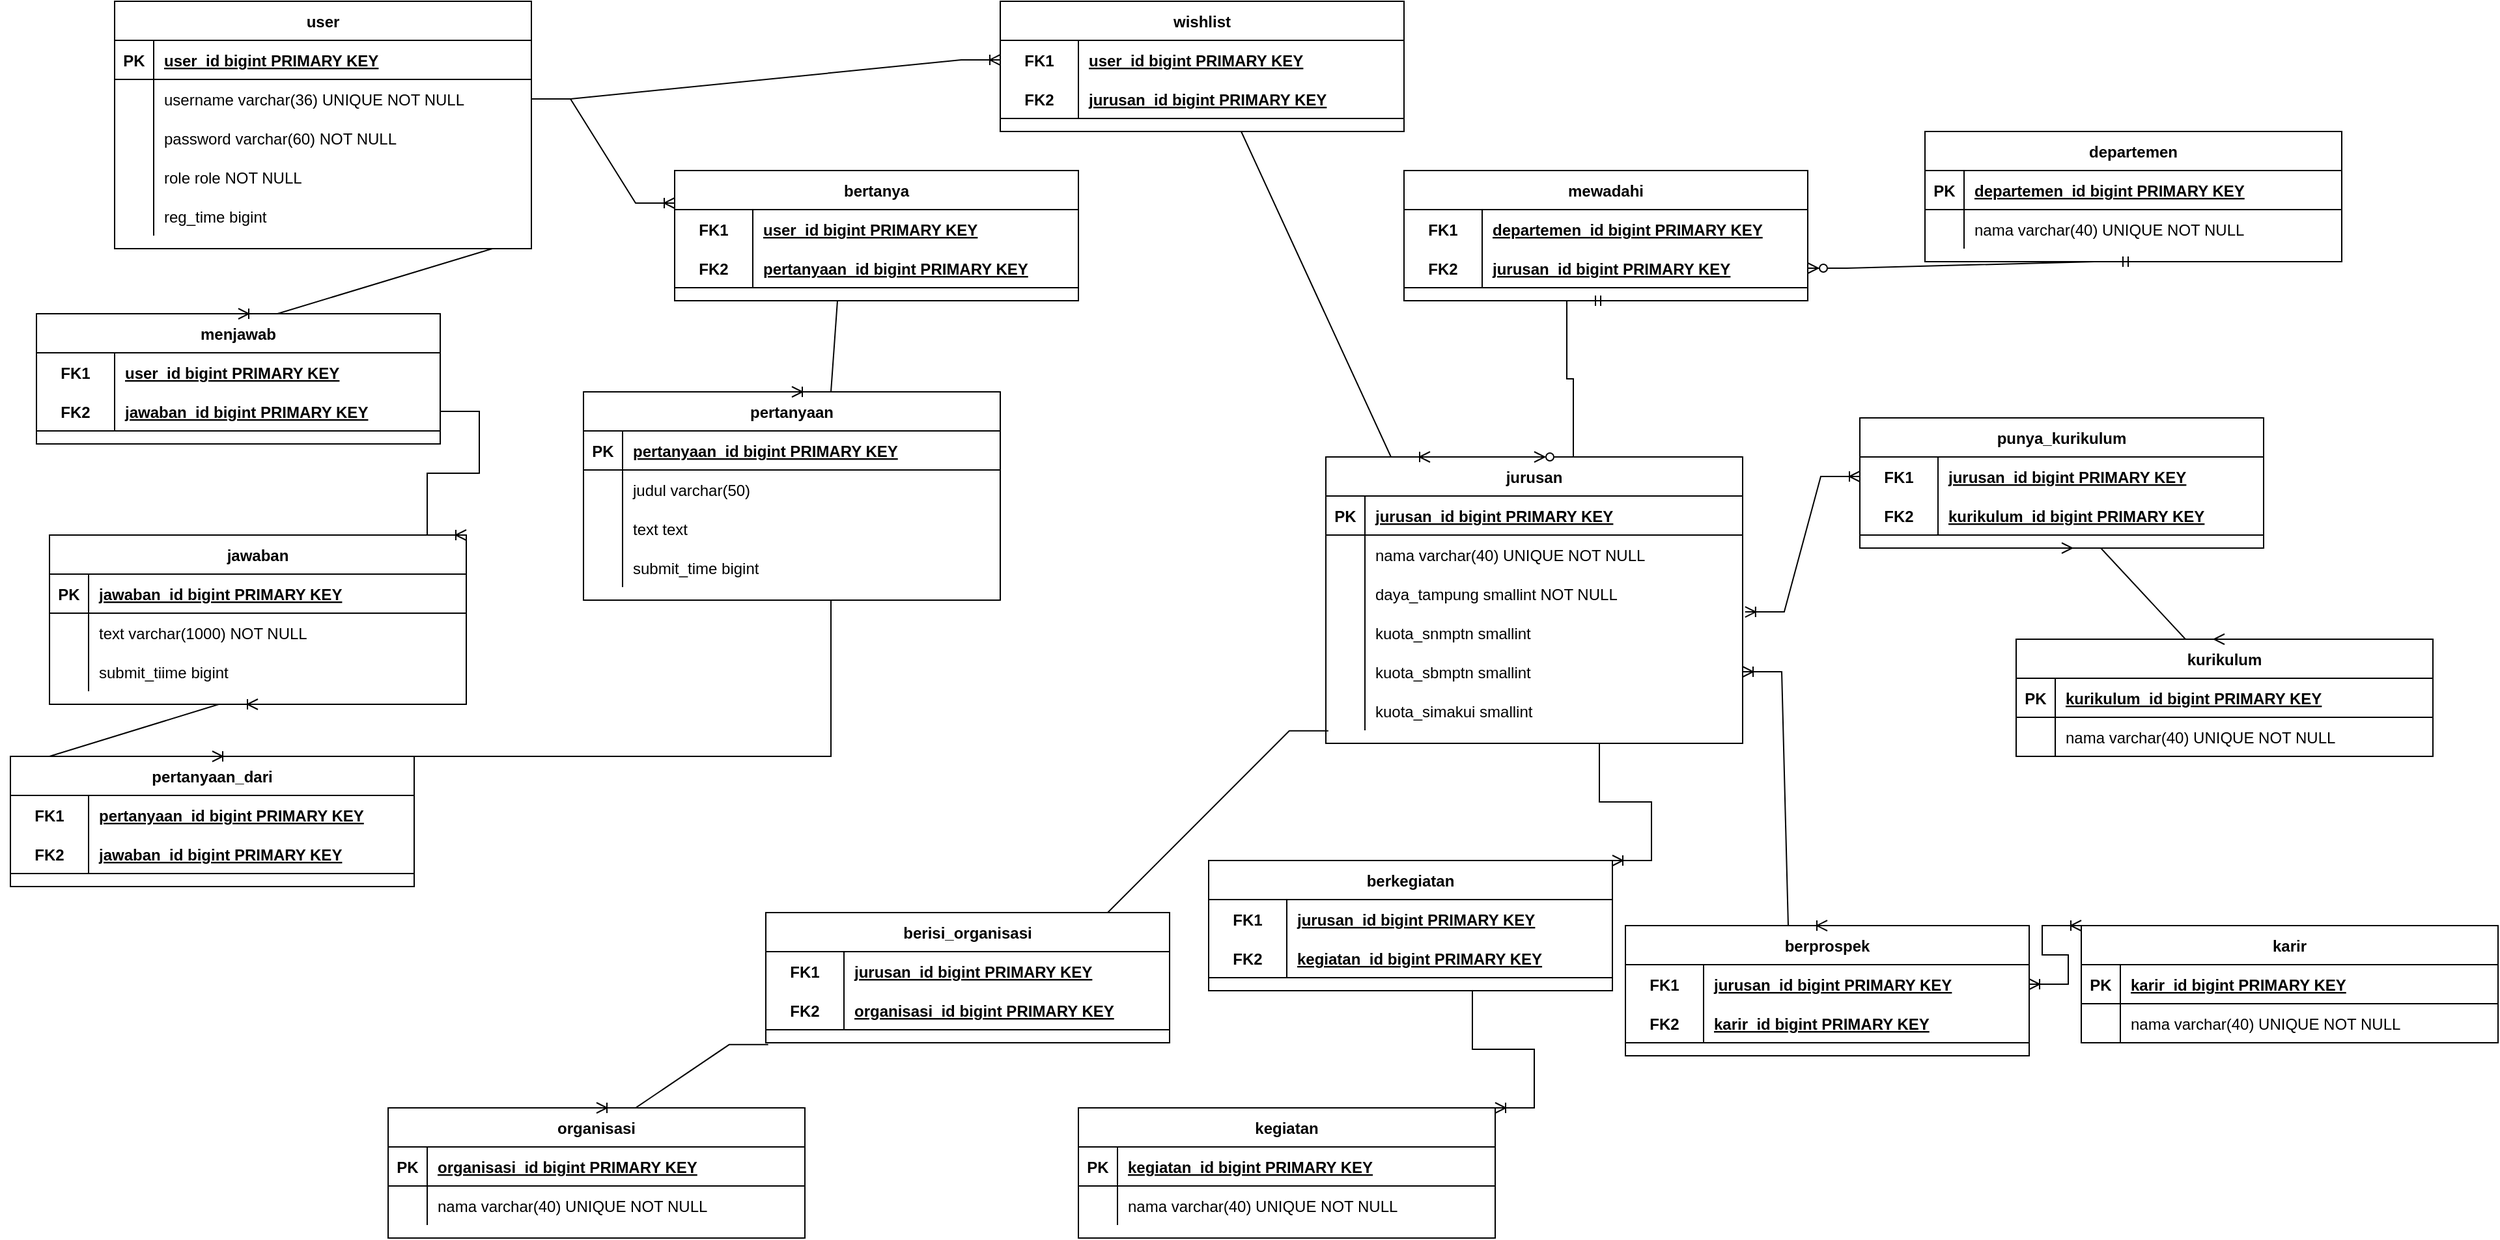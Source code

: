 <mxfile version="18.1.3" type="google"><diagram id="R2lEEEUBdFMjLlhIrx00" name="Page-1"><mxGraphModel grid="1" page="1" gridSize="10" guides="1" tooltips="1" connect="1" arrows="1" fold="1" pageScale="1" pageWidth="900" pageHeight="1100" math="0" shadow="0" extFonts="Permanent Marker^https://fonts.googleapis.com/css?family=Permanent+Marker"><root><mxCell id="0"/><mxCell id="1" parent="0"/><mxCell id="0aVHPEjibHZK98i6GnFW-1" value="user" style="shape=table;startSize=30;container=1;collapsible=1;childLayout=tableLayout;fixedRows=1;rowLines=0;fontStyle=1;align=center;resizeLast=1;" vertex="1" parent="1"><mxGeometry x="-950" y="90" width="320" height="190" as="geometry"/></mxCell><mxCell id="0aVHPEjibHZK98i6GnFW-2" value="" style="shape=tableRow;horizontal=0;startSize=0;swimlaneHead=0;swimlaneBody=0;fillColor=none;collapsible=0;dropTarget=0;points=[[0,0.5],[1,0.5]];portConstraint=eastwest;top=0;left=0;right=0;bottom=1;" vertex="1" parent="0aVHPEjibHZK98i6GnFW-1"><mxGeometry y="30" width="320" height="30" as="geometry"/></mxCell><mxCell id="0aVHPEjibHZK98i6GnFW-3" value="PK" style="shape=partialRectangle;connectable=0;fillColor=none;top=0;left=0;bottom=0;right=0;fontStyle=1;overflow=hidden;" vertex="1" parent="0aVHPEjibHZK98i6GnFW-2"><mxGeometry width="30" height="30" as="geometry"><mxRectangle width="30" height="30" as="alternateBounds"/></mxGeometry></mxCell><mxCell id="0aVHPEjibHZK98i6GnFW-4" value="user_id bigint PRIMARY KEY" style="shape=partialRectangle;connectable=0;fillColor=none;top=0;left=0;bottom=0;right=0;align=left;spacingLeft=6;fontStyle=5;overflow=hidden;" vertex="1" parent="0aVHPEjibHZK98i6GnFW-2"><mxGeometry x="30" width="290" height="30" as="geometry"><mxRectangle width="290" height="30" as="alternateBounds"/></mxGeometry></mxCell><mxCell id="0aVHPEjibHZK98i6GnFW-5" value="" style="shape=tableRow;horizontal=0;startSize=0;swimlaneHead=0;swimlaneBody=0;fillColor=none;collapsible=0;dropTarget=0;points=[[0,0.5],[1,0.5]];portConstraint=eastwest;top=0;left=0;right=0;bottom=0;" vertex="1" parent="0aVHPEjibHZK98i6GnFW-1"><mxGeometry y="60" width="320" height="30" as="geometry"/></mxCell><mxCell id="0aVHPEjibHZK98i6GnFW-6" value="" style="shape=partialRectangle;connectable=0;fillColor=none;top=0;left=0;bottom=0;right=0;editable=1;overflow=hidden;" vertex="1" parent="0aVHPEjibHZK98i6GnFW-5"><mxGeometry width="30" height="30" as="geometry"><mxRectangle width="30" height="30" as="alternateBounds"/></mxGeometry></mxCell><mxCell id="0aVHPEjibHZK98i6GnFW-7" value="username varchar(36) UNIQUE NOT NULL" style="shape=partialRectangle;connectable=0;fillColor=none;top=0;left=0;bottom=0;right=0;align=left;spacingLeft=6;overflow=hidden;" vertex="1" parent="0aVHPEjibHZK98i6GnFW-5"><mxGeometry x="30" width="290" height="30" as="geometry"><mxRectangle width="290" height="30" as="alternateBounds"/></mxGeometry></mxCell><mxCell id="0aVHPEjibHZK98i6GnFW-8" value="" style="shape=tableRow;horizontal=0;startSize=0;swimlaneHead=0;swimlaneBody=0;fillColor=none;collapsible=0;dropTarget=0;points=[[0,0.5],[1,0.5]];portConstraint=eastwest;top=0;left=0;right=0;bottom=0;" vertex="1" parent="0aVHPEjibHZK98i6GnFW-1"><mxGeometry y="90" width="320" height="30" as="geometry"/></mxCell><mxCell id="0aVHPEjibHZK98i6GnFW-9" value="" style="shape=partialRectangle;connectable=0;fillColor=none;top=0;left=0;bottom=0;right=0;editable=1;overflow=hidden;" vertex="1" parent="0aVHPEjibHZK98i6GnFW-8"><mxGeometry width="30" height="30" as="geometry"><mxRectangle width="30" height="30" as="alternateBounds"/></mxGeometry></mxCell><mxCell id="0aVHPEjibHZK98i6GnFW-10" value="password varchar(60) NOT NULL" style="shape=partialRectangle;connectable=0;fillColor=none;top=0;left=0;bottom=0;right=0;align=left;spacingLeft=6;overflow=hidden;" vertex="1" parent="0aVHPEjibHZK98i6GnFW-8"><mxGeometry x="30" width="290" height="30" as="geometry"><mxRectangle width="290" height="30" as="alternateBounds"/></mxGeometry></mxCell><mxCell id="0aVHPEjibHZK98i6GnFW-11" value="" style="shape=tableRow;horizontal=0;startSize=0;swimlaneHead=0;swimlaneBody=0;fillColor=none;collapsible=0;dropTarget=0;points=[[0,0.5],[1,0.5]];portConstraint=eastwest;top=0;left=0;right=0;bottom=0;" vertex="1" parent="0aVHPEjibHZK98i6GnFW-1"><mxGeometry y="120" width="320" height="30" as="geometry"/></mxCell><mxCell id="0aVHPEjibHZK98i6GnFW-12" value="" style="shape=partialRectangle;connectable=0;fillColor=none;top=0;left=0;bottom=0;right=0;editable=1;overflow=hidden;" vertex="1" parent="0aVHPEjibHZK98i6GnFW-11"><mxGeometry width="30" height="30" as="geometry"><mxRectangle width="30" height="30" as="alternateBounds"/></mxGeometry></mxCell><mxCell id="0aVHPEjibHZK98i6GnFW-13" value="role role NOT NULL" style="shape=partialRectangle;connectable=0;fillColor=none;top=0;left=0;bottom=0;right=0;align=left;spacingLeft=6;overflow=hidden;" vertex="1" parent="0aVHPEjibHZK98i6GnFW-11"><mxGeometry x="30" width="290" height="30" as="geometry"><mxRectangle width="290" height="30" as="alternateBounds"/></mxGeometry></mxCell><mxCell id="FRN0osMpSNZiKDpKKJ-R-15" style="shape=tableRow;horizontal=0;startSize=0;swimlaneHead=0;swimlaneBody=0;fillColor=none;collapsible=0;dropTarget=0;points=[[0,0.5],[1,0.5]];portConstraint=eastwest;top=0;left=0;right=0;bottom=0;" vertex="1" parent="0aVHPEjibHZK98i6GnFW-1"><mxGeometry y="150" width="320" height="30" as="geometry"/></mxCell><mxCell id="FRN0osMpSNZiKDpKKJ-R-16" style="shape=partialRectangle;connectable=0;fillColor=none;top=0;left=0;bottom=0;right=0;editable=1;overflow=hidden;" vertex="1" parent="FRN0osMpSNZiKDpKKJ-R-15"><mxGeometry width="30" height="30" as="geometry"><mxRectangle width="30" height="30" as="alternateBounds"/></mxGeometry></mxCell><mxCell id="FRN0osMpSNZiKDpKKJ-R-17" value="reg_time bigint" style="shape=partialRectangle;connectable=0;fillColor=none;top=0;left=0;bottom=0;right=0;align=left;spacingLeft=6;overflow=hidden;" vertex="1" parent="FRN0osMpSNZiKDpKKJ-R-15"><mxGeometry x="30" width="290" height="30" as="geometry"><mxRectangle width="290" height="30" as="alternateBounds"/></mxGeometry></mxCell><mxCell id="0aVHPEjibHZK98i6GnFW-14" value="jurusan" style="shape=table;startSize=30;container=1;collapsible=1;childLayout=tableLayout;fixedRows=1;rowLines=0;fontStyle=1;align=center;resizeLast=1;" vertex="1" parent="1"><mxGeometry x="-20" y="440" width="320" height="220" as="geometry"/></mxCell><mxCell id="0aVHPEjibHZK98i6GnFW-15" value="" style="shape=tableRow;horizontal=0;startSize=0;swimlaneHead=0;swimlaneBody=0;fillColor=none;collapsible=0;dropTarget=0;points=[[0,0.5],[1,0.5]];portConstraint=eastwest;top=0;left=0;right=0;bottom=1;" vertex="1" parent="0aVHPEjibHZK98i6GnFW-14"><mxGeometry y="30" width="320" height="30" as="geometry"/></mxCell><mxCell id="0aVHPEjibHZK98i6GnFW-16" value="PK" style="shape=partialRectangle;connectable=0;fillColor=none;top=0;left=0;bottom=0;right=0;fontStyle=1;overflow=hidden;" vertex="1" parent="0aVHPEjibHZK98i6GnFW-15"><mxGeometry width="30" height="30" as="geometry"><mxRectangle width="30" height="30" as="alternateBounds"/></mxGeometry></mxCell><mxCell id="0aVHPEjibHZK98i6GnFW-17" value="jurusan_id bigint PRIMARY KEY" style="shape=partialRectangle;connectable=0;fillColor=none;top=0;left=0;bottom=0;right=0;align=left;spacingLeft=6;fontStyle=5;overflow=hidden;" vertex="1" parent="0aVHPEjibHZK98i6GnFW-15"><mxGeometry x="30" width="290" height="30" as="geometry"><mxRectangle width="290" height="30" as="alternateBounds"/></mxGeometry></mxCell><mxCell id="0aVHPEjibHZK98i6GnFW-18" value="" style="shape=tableRow;horizontal=0;startSize=0;swimlaneHead=0;swimlaneBody=0;fillColor=none;collapsible=0;dropTarget=0;points=[[0,0.5],[1,0.5]];portConstraint=eastwest;top=0;left=0;right=0;bottom=0;" vertex="1" parent="0aVHPEjibHZK98i6GnFW-14"><mxGeometry y="60" width="320" height="30" as="geometry"/></mxCell><mxCell id="0aVHPEjibHZK98i6GnFW-19" value="" style="shape=partialRectangle;connectable=0;fillColor=none;top=0;left=0;bottom=0;right=0;editable=1;overflow=hidden;" vertex="1" parent="0aVHPEjibHZK98i6GnFW-18"><mxGeometry width="30" height="30" as="geometry"><mxRectangle width="30" height="30" as="alternateBounds"/></mxGeometry></mxCell><mxCell id="0aVHPEjibHZK98i6GnFW-20" value="nama varchar(40) UNIQUE NOT NULL" style="shape=partialRectangle;connectable=0;fillColor=none;top=0;left=0;bottom=0;right=0;align=left;spacingLeft=6;overflow=hidden;" vertex="1" parent="0aVHPEjibHZK98i6GnFW-18"><mxGeometry x="30" width="290" height="30" as="geometry"><mxRectangle width="290" height="30" as="alternateBounds"/></mxGeometry></mxCell><mxCell id="0aVHPEjibHZK98i6GnFW-21" value="" style="shape=tableRow;horizontal=0;startSize=0;swimlaneHead=0;swimlaneBody=0;fillColor=none;collapsible=0;dropTarget=0;points=[[0,0.5],[1,0.5]];portConstraint=eastwest;top=0;left=0;right=0;bottom=0;" vertex="1" parent="0aVHPEjibHZK98i6GnFW-14"><mxGeometry y="90" width="320" height="30" as="geometry"/></mxCell><mxCell id="0aVHPEjibHZK98i6GnFW-22" value="" style="shape=partialRectangle;connectable=0;fillColor=none;top=0;left=0;bottom=0;right=0;editable=1;overflow=hidden;" vertex="1" parent="0aVHPEjibHZK98i6GnFW-21"><mxGeometry width="30" height="30" as="geometry"><mxRectangle width="30" height="30" as="alternateBounds"/></mxGeometry></mxCell><mxCell id="0aVHPEjibHZK98i6GnFW-23" value="daya_tampung smallint NOT NULL" style="shape=partialRectangle;connectable=0;fillColor=none;top=0;left=0;bottom=0;right=0;align=left;spacingLeft=6;overflow=hidden;" vertex="1" parent="0aVHPEjibHZK98i6GnFW-21"><mxGeometry x="30" width="290" height="30" as="geometry"><mxRectangle width="290" height="30" as="alternateBounds"/></mxGeometry></mxCell><mxCell id="0aVHPEjibHZK98i6GnFW-24" value="" style="shape=tableRow;horizontal=0;startSize=0;swimlaneHead=0;swimlaneBody=0;fillColor=none;collapsible=0;dropTarget=0;points=[[0,0.5],[1,0.5]];portConstraint=eastwest;top=0;left=0;right=0;bottom=0;" vertex="1" parent="0aVHPEjibHZK98i6GnFW-14"><mxGeometry y="120" width="320" height="30" as="geometry"/></mxCell><mxCell id="0aVHPEjibHZK98i6GnFW-25" value="" style="shape=partialRectangle;connectable=0;fillColor=none;top=0;left=0;bottom=0;right=0;editable=1;overflow=hidden;" vertex="1" parent="0aVHPEjibHZK98i6GnFW-24"><mxGeometry width="30" height="30" as="geometry"><mxRectangle width="30" height="30" as="alternateBounds"/></mxGeometry></mxCell><mxCell id="0aVHPEjibHZK98i6GnFW-26" value="kuota_snmptn smallint" style="shape=partialRectangle;connectable=0;fillColor=none;top=0;left=0;bottom=0;right=0;align=left;spacingLeft=6;overflow=hidden;" vertex="1" parent="0aVHPEjibHZK98i6GnFW-24"><mxGeometry x="30" width="290" height="30" as="geometry"><mxRectangle width="290" height="30" as="alternateBounds"/></mxGeometry></mxCell><mxCell id="0aVHPEjibHZK98i6GnFW-27" value="" style="shape=tableRow;horizontal=0;startSize=0;swimlaneHead=0;swimlaneBody=0;fillColor=none;collapsible=0;dropTarget=0;points=[[0,0.5],[1,0.5]];portConstraint=eastwest;top=0;left=0;right=0;bottom=0;" vertex="1" parent="0aVHPEjibHZK98i6GnFW-14"><mxGeometry y="150" width="320" height="30" as="geometry"/></mxCell><mxCell id="0aVHPEjibHZK98i6GnFW-28" value="" style="shape=partialRectangle;connectable=0;fillColor=none;top=0;left=0;bottom=0;right=0;editable=1;overflow=hidden;" vertex="1" parent="0aVHPEjibHZK98i6GnFW-27"><mxGeometry width="30" height="30" as="geometry"><mxRectangle width="30" height="30" as="alternateBounds"/></mxGeometry></mxCell><mxCell id="0aVHPEjibHZK98i6GnFW-29" value="kuota_sbmptn smallint" style="shape=partialRectangle;connectable=0;fillColor=none;top=0;left=0;bottom=0;right=0;align=left;spacingLeft=6;overflow=hidden;" vertex="1" parent="0aVHPEjibHZK98i6GnFW-27"><mxGeometry x="30" width="290" height="30" as="geometry"><mxRectangle width="290" height="30" as="alternateBounds"/></mxGeometry></mxCell><mxCell id="0aVHPEjibHZK98i6GnFW-30" value="" style="shape=tableRow;horizontal=0;startSize=0;swimlaneHead=0;swimlaneBody=0;fillColor=none;collapsible=0;dropTarget=0;points=[[0,0.5],[1,0.5]];portConstraint=eastwest;top=0;left=0;right=0;bottom=0;" vertex="1" parent="0aVHPEjibHZK98i6GnFW-14"><mxGeometry y="180" width="320" height="30" as="geometry"/></mxCell><mxCell id="0aVHPEjibHZK98i6GnFW-31" value="" style="shape=partialRectangle;connectable=0;fillColor=none;top=0;left=0;bottom=0;right=0;editable=1;overflow=hidden;" vertex="1" parent="0aVHPEjibHZK98i6GnFW-30"><mxGeometry width="30" height="30" as="geometry"><mxRectangle width="30" height="30" as="alternateBounds"/></mxGeometry></mxCell><mxCell id="0aVHPEjibHZK98i6GnFW-32" value="kuota_simakui smallint" style="shape=partialRectangle;connectable=0;fillColor=none;top=0;left=0;bottom=0;right=0;align=left;spacingLeft=6;overflow=hidden;" vertex="1" parent="0aVHPEjibHZK98i6GnFW-30"><mxGeometry x="30" width="290" height="30" as="geometry"><mxRectangle width="290" height="30" as="alternateBounds"/></mxGeometry></mxCell><mxCell id="0aVHPEjibHZK98i6GnFW-33" value="kurikulum" style="shape=table;startSize=30;container=1;collapsible=1;childLayout=tableLayout;fixedRows=1;rowLines=0;fontStyle=1;align=center;resizeLast=1;" vertex="1" parent="1"><mxGeometry x="510" y="580" width="320" height="90" as="geometry"/></mxCell><mxCell id="0aVHPEjibHZK98i6GnFW-34" value="" style="shape=tableRow;horizontal=0;startSize=0;swimlaneHead=0;swimlaneBody=0;fillColor=none;collapsible=0;dropTarget=0;points=[[0,0.5],[1,0.5]];portConstraint=eastwest;top=0;left=0;right=0;bottom=1;" vertex="1" parent="0aVHPEjibHZK98i6GnFW-33"><mxGeometry y="30" width="320" height="30" as="geometry"/></mxCell><mxCell id="0aVHPEjibHZK98i6GnFW-35" value="PK" style="shape=partialRectangle;connectable=0;fillColor=none;top=0;left=0;bottom=0;right=0;fontStyle=1;overflow=hidden;" vertex="1" parent="0aVHPEjibHZK98i6GnFW-34"><mxGeometry width="30" height="30" as="geometry"><mxRectangle width="30" height="30" as="alternateBounds"/></mxGeometry></mxCell><mxCell id="0aVHPEjibHZK98i6GnFW-36" value="kurikulum_id bigint PRIMARY KEY" style="shape=partialRectangle;connectable=0;fillColor=none;top=0;left=0;bottom=0;right=0;align=left;spacingLeft=6;fontStyle=5;overflow=hidden;" vertex="1" parent="0aVHPEjibHZK98i6GnFW-34"><mxGeometry x="30" width="290" height="30" as="geometry"><mxRectangle width="290" height="30" as="alternateBounds"/></mxGeometry></mxCell><mxCell id="0aVHPEjibHZK98i6GnFW-37" value="" style="shape=tableRow;horizontal=0;startSize=0;swimlaneHead=0;swimlaneBody=0;fillColor=none;collapsible=0;dropTarget=0;points=[[0,0.5],[1,0.5]];portConstraint=eastwest;top=0;left=0;right=0;bottom=0;" vertex="1" parent="0aVHPEjibHZK98i6GnFW-33"><mxGeometry y="60" width="320" height="30" as="geometry"/></mxCell><mxCell id="0aVHPEjibHZK98i6GnFW-38" value="" style="shape=partialRectangle;connectable=0;fillColor=none;top=0;left=0;bottom=0;right=0;editable=1;overflow=hidden;" vertex="1" parent="0aVHPEjibHZK98i6GnFW-37"><mxGeometry width="30" height="30" as="geometry"><mxRectangle width="30" height="30" as="alternateBounds"/></mxGeometry></mxCell><mxCell id="0aVHPEjibHZK98i6GnFW-39" value="nama varchar(40) UNIQUE NOT NULL" style="shape=partialRectangle;connectable=0;fillColor=none;top=0;left=0;bottom=0;right=0;align=left;spacingLeft=6;overflow=hidden;" vertex="1" parent="0aVHPEjibHZK98i6GnFW-37"><mxGeometry x="30" width="290" height="30" as="geometry"><mxRectangle width="290" height="30" as="alternateBounds"/></mxGeometry></mxCell><mxCell id="0aVHPEjibHZK98i6GnFW-65" value="karir" style="shape=table;startSize=30;container=1;collapsible=1;childLayout=tableLayout;fixedRows=1;rowLines=0;fontStyle=1;align=center;resizeLast=1;" vertex="1" parent="1"><mxGeometry x="560" y="800" width="320" height="90" as="geometry"/></mxCell><mxCell id="0aVHPEjibHZK98i6GnFW-66" value="" style="shape=tableRow;horizontal=0;startSize=0;swimlaneHead=0;swimlaneBody=0;fillColor=none;collapsible=0;dropTarget=0;points=[[0,0.5],[1,0.5]];portConstraint=eastwest;top=0;left=0;right=0;bottom=1;" vertex="1" parent="0aVHPEjibHZK98i6GnFW-65"><mxGeometry y="30" width="320" height="30" as="geometry"/></mxCell><mxCell id="0aVHPEjibHZK98i6GnFW-67" value="PK" style="shape=partialRectangle;connectable=0;fillColor=none;top=0;left=0;bottom=0;right=0;fontStyle=1;overflow=hidden;" vertex="1" parent="0aVHPEjibHZK98i6GnFW-66"><mxGeometry width="30" height="30" as="geometry"><mxRectangle width="30" height="30" as="alternateBounds"/></mxGeometry></mxCell><mxCell id="0aVHPEjibHZK98i6GnFW-68" value="karir_id bigint PRIMARY KEY" style="shape=partialRectangle;connectable=0;fillColor=none;top=0;left=0;bottom=0;right=0;align=left;spacingLeft=6;fontStyle=5;overflow=hidden;" vertex="1" parent="0aVHPEjibHZK98i6GnFW-66"><mxGeometry x="30" width="290" height="30" as="geometry"><mxRectangle width="290" height="30" as="alternateBounds"/></mxGeometry></mxCell><mxCell id="0aVHPEjibHZK98i6GnFW-69" value="" style="shape=tableRow;horizontal=0;startSize=0;swimlaneHead=0;swimlaneBody=0;fillColor=none;collapsible=0;dropTarget=0;points=[[0,0.5],[1,0.5]];portConstraint=eastwest;top=0;left=0;right=0;bottom=0;" vertex="1" parent="0aVHPEjibHZK98i6GnFW-65"><mxGeometry y="60" width="320" height="30" as="geometry"/></mxCell><mxCell id="0aVHPEjibHZK98i6GnFW-70" value="" style="shape=partialRectangle;connectable=0;fillColor=none;top=0;left=0;bottom=0;right=0;editable=1;overflow=hidden;" vertex="1" parent="0aVHPEjibHZK98i6GnFW-69"><mxGeometry width="30" height="30" as="geometry"><mxRectangle width="30" height="30" as="alternateBounds"/></mxGeometry></mxCell><mxCell id="0aVHPEjibHZK98i6GnFW-71" value="nama varchar(40) UNIQUE NOT NULL" style="shape=partialRectangle;connectable=0;fillColor=none;top=0;left=0;bottom=0;right=0;align=left;spacingLeft=6;overflow=hidden;" vertex="1" parent="0aVHPEjibHZK98i6GnFW-69"><mxGeometry x="30" width="290" height="30" as="geometry"><mxRectangle width="290" height="30" as="alternateBounds"/></mxGeometry></mxCell><mxCell id="0aVHPEjibHZK98i6GnFW-72" value="departemen" style="shape=table;startSize=30;container=1;collapsible=1;childLayout=tableLayout;fixedRows=1;rowLines=0;fontStyle=1;align=center;resizeLast=1;" vertex="1" parent="1"><mxGeometry x="440" y="190" width="320" height="100" as="geometry"/></mxCell><mxCell id="0aVHPEjibHZK98i6GnFW-73" value="" style="shape=tableRow;horizontal=0;startSize=0;swimlaneHead=0;swimlaneBody=0;fillColor=none;collapsible=0;dropTarget=0;points=[[0,0.5],[1,0.5]];portConstraint=eastwest;top=0;left=0;right=0;bottom=1;" vertex="1" parent="0aVHPEjibHZK98i6GnFW-72"><mxGeometry y="30" width="320" height="30" as="geometry"/></mxCell><mxCell id="0aVHPEjibHZK98i6GnFW-74" value="PK" style="shape=partialRectangle;connectable=0;fillColor=none;top=0;left=0;bottom=0;right=0;fontStyle=1;overflow=hidden;" vertex="1" parent="0aVHPEjibHZK98i6GnFW-73"><mxGeometry width="30" height="30" as="geometry"><mxRectangle width="30" height="30" as="alternateBounds"/></mxGeometry></mxCell><mxCell id="0aVHPEjibHZK98i6GnFW-75" value="departemen_id bigint PRIMARY KEY" style="shape=partialRectangle;connectable=0;fillColor=none;top=0;left=0;bottom=0;right=0;align=left;spacingLeft=6;fontStyle=5;overflow=hidden;" vertex="1" parent="0aVHPEjibHZK98i6GnFW-73"><mxGeometry x="30" width="290" height="30" as="geometry"><mxRectangle width="290" height="30" as="alternateBounds"/></mxGeometry></mxCell><mxCell id="0aVHPEjibHZK98i6GnFW-76" value="" style="shape=tableRow;horizontal=0;startSize=0;swimlaneHead=0;swimlaneBody=0;fillColor=none;collapsible=0;dropTarget=0;points=[[0,0.5],[1,0.5]];portConstraint=eastwest;top=0;left=0;right=0;bottom=0;" vertex="1" parent="0aVHPEjibHZK98i6GnFW-72"><mxGeometry y="60" width="320" height="30" as="geometry"/></mxCell><mxCell id="0aVHPEjibHZK98i6GnFW-77" value="" style="shape=partialRectangle;connectable=0;fillColor=none;top=0;left=0;bottom=0;right=0;editable=1;overflow=hidden;" vertex="1" parent="0aVHPEjibHZK98i6GnFW-76"><mxGeometry width="30" height="30" as="geometry"><mxRectangle width="30" height="30" as="alternateBounds"/></mxGeometry></mxCell><mxCell id="0aVHPEjibHZK98i6GnFW-78" value="nama varchar(40) UNIQUE NOT NULL" style="shape=partialRectangle;connectable=0;fillColor=none;top=0;left=0;bottom=0;right=0;align=left;spacingLeft=6;overflow=hidden;" vertex="1" parent="0aVHPEjibHZK98i6GnFW-76"><mxGeometry x="30" width="290" height="30" as="geometry"><mxRectangle width="290" height="30" as="alternateBounds"/></mxGeometry></mxCell><mxCell id="0aVHPEjibHZK98i6GnFW-91" value="kegiatan" style="shape=table;startSize=30;container=1;collapsible=1;childLayout=tableLayout;fixedRows=1;rowLines=0;fontStyle=1;align=center;resizeLast=1;" vertex="1" parent="1"><mxGeometry x="-210" y="940" width="320" height="100" as="geometry"/></mxCell><mxCell id="0aVHPEjibHZK98i6GnFW-92" value="" style="shape=tableRow;horizontal=0;startSize=0;swimlaneHead=0;swimlaneBody=0;fillColor=none;collapsible=0;dropTarget=0;points=[[0,0.5],[1,0.5]];portConstraint=eastwest;top=0;left=0;right=0;bottom=1;" vertex="1" parent="0aVHPEjibHZK98i6GnFW-91"><mxGeometry y="30" width="320" height="30" as="geometry"/></mxCell><mxCell id="0aVHPEjibHZK98i6GnFW-93" value="PK" style="shape=partialRectangle;connectable=0;fillColor=none;top=0;left=0;bottom=0;right=0;fontStyle=1;overflow=hidden;" vertex="1" parent="0aVHPEjibHZK98i6GnFW-92"><mxGeometry width="30" height="30" as="geometry"><mxRectangle width="30" height="30" as="alternateBounds"/></mxGeometry></mxCell><mxCell id="0aVHPEjibHZK98i6GnFW-94" value="kegiatan_id bigint PRIMARY KEY" style="shape=partialRectangle;connectable=0;fillColor=none;top=0;left=0;bottom=0;right=0;align=left;spacingLeft=6;fontStyle=5;overflow=hidden;" vertex="1" parent="0aVHPEjibHZK98i6GnFW-92"><mxGeometry x="30" width="290" height="30" as="geometry"><mxRectangle width="290" height="30" as="alternateBounds"/></mxGeometry></mxCell><mxCell id="0aVHPEjibHZK98i6GnFW-95" value="" style="shape=tableRow;horizontal=0;startSize=0;swimlaneHead=0;swimlaneBody=0;fillColor=none;collapsible=0;dropTarget=0;points=[[0,0.5],[1,0.5]];portConstraint=eastwest;top=0;left=0;right=0;bottom=0;" vertex="1" parent="0aVHPEjibHZK98i6GnFW-91"><mxGeometry y="60" width="320" height="30" as="geometry"/></mxCell><mxCell id="0aVHPEjibHZK98i6GnFW-96" value="" style="shape=partialRectangle;connectable=0;fillColor=none;top=0;left=0;bottom=0;right=0;editable=1;overflow=hidden;" vertex="1" parent="0aVHPEjibHZK98i6GnFW-95"><mxGeometry width="30" height="30" as="geometry"><mxRectangle width="30" height="30" as="alternateBounds"/></mxGeometry></mxCell><mxCell id="0aVHPEjibHZK98i6GnFW-97" value="nama varchar(40) UNIQUE NOT NULL" style="shape=partialRectangle;connectable=0;fillColor=none;top=0;left=0;bottom=0;right=0;align=left;spacingLeft=6;overflow=hidden;" vertex="1" parent="0aVHPEjibHZK98i6GnFW-95"><mxGeometry x="30" width="290" height="30" as="geometry"><mxRectangle width="290" height="30" as="alternateBounds"/></mxGeometry></mxCell><mxCell id="0aVHPEjibHZK98i6GnFW-98" value="organisasi" style="shape=table;startSize=30;container=1;collapsible=1;childLayout=tableLayout;fixedRows=1;rowLines=0;fontStyle=1;align=center;resizeLast=1;" vertex="1" parent="1"><mxGeometry x="-740" y="940" width="320" height="100" as="geometry"/></mxCell><mxCell id="0aVHPEjibHZK98i6GnFW-99" value="" style="shape=tableRow;horizontal=0;startSize=0;swimlaneHead=0;swimlaneBody=0;fillColor=none;collapsible=0;dropTarget=0;points=[[0,0.5],[1,0.5]];portConstraint=eastwest;top=0;left=0;right=0;bottom=1;" vertex="1" parent="0aVHPEjibHZK98i6GnFW-98"><mxGeometry y="30" width="320" height="30" as="geometry"/></mxCell><mxCell id="0aVHPEjibHZK98i6GnFW-100" value="PK" style="shape=partialRectangle;connectable=0;fillColor=none;top=0;left=0;bottom=0;right=0;fontStyle=1;overflow=hidden;" vertex="1" parent="0aVHPEjibHZK98i6GnFW-99"><mxGeometry width="30" height="30" as="geometry"><mxRectangle width="30" height="30" as="alternateBounds"/></mxGeometry></mxCell><mxCell id="0aVHPEjibHZK98i6GnFW-101" value="organisasi_id bigint PRIMARY KEY" style="shape=partialRectangle;connectable=0;fillColor=none;top=0;left=0;bottom=0;right=0;align=left;spacingLeft=6;fontStyle=5;overflow=hidden;" vertex="1" parent="0aVHPEjibHZK98i6GnFW-99"><mxGeometry x="30" width="290" height="30" as="geometry"><mxRectangle width="290" height="30" as="alternateBounds"/></mxGeometry></mxCell><mxCell id="0aVHPEjibHZK98i6GnFW-102" value="" style="shape=tableRow;horizontal=0;startSize=0;swimlaneHead=0;swimlaneBody=0;fillColor=none;collapsible=0;dropTarget=0;points=[[0,0.5],[1,0.5]];portConstraint=eastwest;top=0;left=0;right=0;bottom=0;" vertex="1" parent="0aVHPEjibHZK98i6GnFW-98"><mxGeometry y="60" width="320" height="30" as="geometry"/></mxCell><mxCell id="0aVHPEjibHZK98i6GnFW-103" value="" style="shape=partialRectangle;connectable=0;fillColor=none;top=0;left=0;bottom=0;right=0;editable=1;overflow=hidden;" vertex="1" parent="0aVHPEjibHZK98i6GnFW-102"><mxGeometry width="30" height="30" as="geometry"><mxRectangle width="30" height="30" as="alternateBounds"/></mxGeometry></mxCell><mxCell id="0aVHPEjibHZK98i6GnFW-104" value="nama varchar(40) UNIQUE NOT NULL" style="shape=partialRectangle;connectable=0;fillColor=none;top=0;left=0;bottom=0;right=0;align=left;spacingLeft=6;overflow=hidden;" vertex="1" parent="0aVHPEjibHZK98i6GnFW-102"><mxGeometry x="30" width="290" height="30" as="geometry"><mxRectangle width="290" height="30" as="alternateBounds"/></mxGeometry></mxCell><mxCell id="0aVHPEjibHZK98i6GnFW-105" value="pertanyaan" style="shape=table;startSize=30;container=1;collapsible=1;childLayout=tableLayout;fixedRows=1;rowLines=0;fontStyle=1;align=center;resizeLast=1;" vertex="1" parent="1"><mxGeometry x="-590" y="390" width="320" height="160" as="geometry"/></mxCell><mxCell id="0aVHPEjibHZK98i6GnFW-106" value="" style="shape=tableRow;horizontal=0;startSize=0;swimlaneHead=0;swimlaneBody=0;fillColor=none;collapsible=0;dropTarget=0;points=[[0,0.5],[1,0.5]];portConstraint=eastwest;top=0;left=0;right=0;bottom=1;" vertex="1" parent="0aVHPEjibHZK98i6GnFW-105"><mxGeometry y="30" width="320" height="30" as="geometry"/></mxCell><mxCell id="0aVHPEjibHZK98i6GnFW-107" value="PK" style="shape=partialRectangle;connectable=0;fillColor=none;top=0;left=0;bottom=0;right=0;fontStyle=1;overflow=hidden;" vertex="1" parent="0aVHPEjibHZK98i6GnFW-106"><mxGeometry width="30" height="30" as="geometry"><mxRectangle width="30" height="30" as="alternateBounds"/></mxGeometry></mxCell><mxCell id="0aVHPEjibHZK98i6GnFW-108" value="pertanyaan_id bigint PRIMARY KEY" style="shape=partialRectangle;connectable=0;fillColor=none;top=0;left=0;bottom=0;right=0;align=left;spacingLeft=6;fontStyle=5;overflow=hidden;" vertex="1" parent="0aVHPEjibHZK98i6GnFW-106"><mxGeometry x="30" width="290" height="30" as="geometry"><mxRectangle width="290" height="30" as="alternateBounds"/></mxGeometry></mxCell><mxCell id="FRN0osMpSNZiKDpKKJ-R-8" style="shape=tableRow;horizontal=0;startSize=0;swimlaneHead=0;swimlaneBody=0;fillColor=none;collapsible=0;dropTarget=0;points=[[0,0.5],[1,0.5]];portConstraint=eastwest;top=0;left=0;right=0;bottom=0;" vertex="1" parent="0aVHPEjibHZK98i6GnFW-105"><mxGeometry y="60" width="320" height="30" as="geometry"/></mxCell><mxCell id="FRN0osMpSNZiKDpKKJ-R-9" style="shape=partialRectangle;connectable=0;fillColor=none;top=0;left=0;bottom=0;right=0;editable=1;overflow=hidden;" vertex="1" parent="FRN0osMpSNZiKDpKKJ-R-8"><mxGeometry width="30" height="30" as="geometry"><mxRectangle width="30" height="30" as="alternateBounds"/></mxGeometry></mxCell><mxCell id="FRN0osMpSNZiKDpKKJ-R-10" value="judul varchar(50)" style="shape=partialRectangle;connectable=0;fillColor=none;top=0;left=0;bottom=0;right=0;align=left;spacingLeft=6;overflow=hidden;" vertex="1" parent="FRN0osMpSNZiKDpKKJ-R-8"><mxGeometry x="30" width="290" height="30" as="geometry"><mxRectangle width="290" height="30" as="alternateBounds"/></mxGeometry></mxCell><mxCell id="0aVHPEjibHZK98i6GnFW-109" value="" style="shape=tableRow;horizontal=0;startSize=0;swimlaneHead=0;swimlaneBody=0;fillColor=none;collapsible=0;dropTarget=0;points=[[0,0.5],[1,0.5]];portConstraint=eastwest;top=0;left=0;right=0;bottom=0;" vertex="1" parent="0aVHPEjibHZK98i6GnFW-105"><mxGeometry y="90" width="320" height="30" as="geometry"/></mxCell><mxCell id="0aVHPEjibHZK98i6GnFW-110" value="" style="shape=partialRectangle;connectable=0;fillColor=none;top=0;left=0;bottom=0;right=0;editable=1;overflow=hidden;" vertex="1" parent="0aVHPEjibHZK98i6GnFW-109"><mxGeometry width="30" height="30" as="geometry"><mxRectangle width="30" height="30" as="alternateBounds"/></mxGeometry></mxCell><mxCell id="0aVHPEjibHZK98i6GnFW-111" value="text text" style="shape=partialRectangle;connectable=0;fillColor=none;top=0;left=0;bottom=0;right=0;align=left;spacingLeft=6;overflow=hidden;" vertex="1" parent="0aVHPEjibHZK98i6GnFW-109"><mxGeometry x="30" width="290" height="30" as="geometry"><mxRectangle width="290" height="30" as="alternateBounds"/></mxGeometry></mxCell><mxCell id="FRN0osMpSNZiKDpKKJ-R-11" style="shape=tableRow;horizontal=0;startSize=0;swimlaneHead=0;swimlaneBody=0;fillColor=none;collapsible=0;dropTarget=0;points=[[0,0.5],[1,0.5]];portConstraint=eastwest;top=0;left=0;right=0;bottom=0;" vertex="1" parent="0aVHPEjibHZK98i6GnFW-105"><mxGeometry y="120" width="320" height="30" as="geometry"/></mxCell><mxCell id="FRN0osMpSNZiKDpKKJ-R-12" style="shape=partialRectangle;connectable=0;fillColor=none;top=0;left=0;bottom=0;right=0;editable=1;overflow=hidden;" vertex="1" parent="FRN0osMpSNZiKDpKKJ-R-11"><mxGeometry width="30" height="30" as="geometry"><mxRectangle width="30" height="30" as="alternateBounds"/></mxGeometry></mxCell><mxCell id="FRN0osMpSNZiKDpKKJ-R-13" value="submit_time bigint" style="shape=partialRectangle;connectable=0;fillColor=none;top=0;left=0;bottom=0;right=0;align=left;spacingLeft=6;overflow=hidden;" vertex="1" parent="FRN0osMpSNZiKDpKKJ-R-11"><mxGeometry x="30" width="290" height="30" as="geometry"><mxRectangle width="290" height="30" as="alternateBounds"/></mxGeometry></mxCell><mxCell id="0aVHPEjibHZK98i6GnFW-113" value="jawaban" style="shape=table;startSize=30;container=1;collapsible=1;childLayout=tableLayout;fixedRows=1;rowLines=0;fontStyle=1;align=center;resizeLast=1;" vertex="1" parent="1"><mxGeometry x="-1000" y="500" width="320" height="130" as="geometry"/></mxCell><mxCell id="0aVHPEjibHZK98i6GnFW-114" value="" style="shape=tableRow;horizontal=0;startSize=0;swimlaneHead=0;swimlaneBody=0;fillColor=none;collapsible=0;dropTarget=0;points=[[0,0.5],[1,0.5]];portConstraint=eastwest;top=0;left=0;right=0;bottom=1;" vertex="1" parent="0aVHPEjibHZK98i6GnFW-113"><mxGeometry y="30" width="320" height="30" as="geometry"/></mxCell><mxCell id="0aVHPEjibHZK98i6GnFW-115" value="PK" style="shape=partialRectangle;connectable=0;fillColor=none;top=0;left=0;bottom=0;right=0;fontStyle=1;overflow=hidden;" vertex="1" parent="0aVHPEjibHZK98i6GnFW-114"><mxGeometry width="30" height="30" as="geometry"><mxRectangle width="30" height="30" as="alternateBounds"/></mxGeometry></mxCell><mxCell id="0aVHPEjibHZK98i6GnFW-116" value="jawaban_id bigint PRIMARY KEY" style="shape=partialRectangle;connectable=0;fillColor=none;top=0;left=0;bottom=0;right=0;align=left;spacingLeft=6;fontStyle=5;overflow=hidden;" vertex="1" parent="0aVHPEjibHZK98i6GnFW-114"><mxGeometry x="30" width="290" height="30" as="geometry"><mxRectangle width="290" height="30" as="alternateBounds"/></mxGeometry></mxCell><mxCell id="0aVHPEjibHZK98i6GnFW-117" value="" style="shape=tableRow;horizontal=0;startSize=0;swimlaneHead=0;swimlaneBody=0;fillColor=none;collapsible=0;dropTarget=0;points=[[0,0.5],[1,0.5]];portConstraint=eastwest;top=0;left=0;right=0;bottom=0;" vertex="1" parent="0aVHPEjibHZK98i6GnFW-113"><mxGeometry y="60" width="320" height="30" as="geometry"/></mxCell><mxCell id="0aVHPEjibHZK98i6GnFW-118" value="" style="shape=partialRectangle;connectable=0;fillColor=none;top=0;left=0;bottom=0;right=0;editable=1;overflow=hidden;" vertex="1" parent="0aVHPEjibHZK98i6GnFW-117"><mxGeometry width="30" height="30" as="geometry"><mxRectangle width="30" height="30" as="alternateBounds"/></mxGeometry></mxCell><mxCell id="0aVHPEjibHZK98i6GnFW-119" value="text varchar(1000) NOT NULL" style="shape=partialRectangle;connectable=0;fillColor=none;top=0;left=0;bottom=0;right=0;align=left;spacingLeft=6;overflow=hidden;" vertex="1" parent="0aVHPEjibHZK98i6GnFW-117"><mxGeometry x="30" width="290" height="30" as="geometry"><mxRectangle width="290" height="30" as="alternateBounds"/></mxGeometry></mxCell><mxCell id="FRN0osMpSNZiKDpKKJ-R-2" style="shape=tableRow;horizontal=0;startSize=0;swimlaneHead=0;swimlaneBody=0;fillColor=none;collapsible=0;dropTarget=0;points=[[0,0.5],[1,0.5]];portConstraint=eastwest;top=0;left=0;right=0;bottom=0;" vertex="1" parent="0aVHPEjibHZK98i6GnFW-113"><mxGeometry y="90" width="320" height="30" as="geometry"/></mxCell><mxCell id="FRN0osMpSNZiKDpKKJ-R-3" style="shape=partialRectangle;connectable=0;fillColor=none;top=0;left=0;bottom=0;right=0;editable=1;overflow=hidden;" vertex="1" parent="FRN0osMpSNZiKDpKKJ-R-2"><mxGeometry width="30" height="30" as="geometry"><mxRectangle width="30" height="30" as="alternateBounds"/></mxGeometry></mxCell><mxCell id="FRN0osMpSNZiKDpKKJ-R-4" value="submit_tiime bigint" style="shape=partialRectangle;connectable=0;fillColor=none;top=0;left=0;bottom=0;right=0;align=left;spacingLeft=6;overflow=hidden;" vertex="1" parent="FRN0osMpSNZiKDpKKJ-R-2"><mxGeometry x="30" width="290" height="30" as="geometry"><mxRectangle width="290" height="30" as="alternateBounds"/></mxGeometry></mxCell><mxCell id="0aVHPEjibHZK98i6GnFW-133" value="mewadahi" style="shape=table;startSize=30;container=1;collapsible=1;childLayout=tableLayout;fixedRows=1;rowLines=0;fontStyle=1;align=center;resizeLast=1;" vertex="1" parent="1"><mxGeometry x="40" y="220" width="310" height="100" as="geometry"/></mxCell><mxCell id="0aVHPEjibHZK98i6GnFW-134" value="" style="shape=tableRow;horizontal=0;startSize=0;swimlaneHead=0;swimlaneBody=0;fillColor=none;collapsible=0;dropTarget=0;points=[[0,0.5],[1,0.5]];portConstraint=eastwest;top=0;left=0;right=0;bottom=0;" vertex="1" parent="0aVHPEjibHZK98i6GnFW-133"><mxGeometry y="30" width="310" height="30" as="geometry"/></mxCell><mxCell id="0aVHPEjibHZK98i6GnFW-135" value="FK1" style="shape=partialRectangle;connectable=0;fillColor=none;top=0;left=0;bottom=0;right=0;fontStyle=1;overflow=hidden;" vertex="1" parent="0aVHPEjibHZK98i6GnFW-134"><mxGeometry width="60" height="30" as="geometry"><mxRectangle width="60" height="30" as="alternateBounds"/></mxGeometry></mxCell><mxCell id="0aVHPEjibHZK98i6GnFW-136" value="departemen_id bigint PRIMARY KEY" style="shape=partialRectangle;connectable=0;fillColor=none;top=0;left=0;bottom=0;right=0;align=left;spacingLeft=6;fontStyle=5;overflow=hidden;" vertex="1" parent="0aVHPEjibHZK98i6GnFW-134"><mxGeometry x="60" width="250" height="30" as="geometry"><mxRectangle width="250" height="30" as="alternateBounds"/></mxGeometry></mxCell><mxCell id="0aVHPEjibHZK98i6GnFW-137" value="" style="shape=tableRow;horizontal=0;startSize=0;swimlaneHead=0;swimlaneBody=0;fillColor=none;collapsible=0;dropTarget=0;points=[[0,0.5],[1,0.5]];portConstraint=eastwest;top=0;left=0;right=0;bottom=1;" vertex="1" parent="0aVHPEjibHZK98i6GnFW-133"><mxGeometry y="60" width="310" height="30" as="geometry"/></mxCell><mxCell id="0aVHPEjibHZK98i6GnFW-138" value="FK2" style="shape=partialRectangle;connectable=0;fillColor=none;top=0;left=0;bottom=0;right=0;fontStyle=1;overflow=hidden;" vertex="1" parent="0aVHPEjibHZK98i6GnFW-137"><mxGeometry width="60" height="30" as="geometry"><mxRectangle width="60" height="30" as="alternateBounds"/></mxGeometry></mxCell><mxCell id="0aVHPEjibHZK98i6GnFW-139" value="jurusan_id bigint PRIMARY KEY" style="shape=partialRectangle;connectable=0;fillColor=none;top=0;left=0;bottom=0;right=0;align=left;spacingLeft=6;fontStyle=5;overflow=hidden;" vertex="1" parent="0aVHPEjibHZK98i6GnFW-137"><mxGeometry x="60" width="250" height="30" as="geometry"><mxRectangle width="250" height="30" as="alternateBounds"/></mxGeometry></mxCell><mxCell id="0aVHPEjibHZK98i6GnFW-146" value="" style="edgeStyle=entityRelationEdgeStyle;fontSize=12;html=1;endArrow=ERzeroToMany;startArrow=ERmandOne;rounded=0;exitX=0.5;exitY=1;exitDx=0;exitDy=0;" edge="1" parent="1" source="0aVHPEjibHZK98i6GnFW-72" target="0aVHPEjibHZK98i6GnFW-137"><mxGeometry width="100" height="100" relative="1" as="geometry"><mxPoint x="-30" y="680" as="sourcePoint"/><mxPoint x="70" y="580" as="targetPoint"/></mxGeometry></mxCell><mxCell id="0aVHPEjibHZK98i6GnFW-147" value="" style="edgeStyle=entityRelationEdgeStyle;fontSize=12;html=1;endArrow=ERzeroToMany;startArrow=ERmandOne;rounded=0;exitX=0.5;exitY=1;exitDx=0;exitDy=0;entryX=0.5;entryY=0;entryDx=0;entryDy=0;" edge="1" parent="1" source="0aVHPEjibHZK98i6GnFW-133" target="0aVHPEjibHZK98i6GnFW-14"><mxGeometry width="100" height="100" relative="1" as="geometry"><mxPoint x="-30" y="680" as="sourcePoint"/><mxPoint x="70" y="580" as="targetPoint"/></mxGeometry></mxCell><mxCell id="0aVHPEjibHZK98i6GnFW-148" value="punya_kurikulum" style="shape=table;startSize=30;container=1;collapsible=1;childLayout=tableLayout;fixedRows=1;rowLines=0;fontStyle=1;align=center;resizeLast=1;" vertex="1" parent="1"><mxGeometry x="390" y="410" width="310" height="100" as="geometry"/></mxCell><mxCell id="0aVHPEjibHZK98i6GnFW-149" value="" style="shape=tableRow;horizontal=0;startSize=0;swimlaneHead=0;swimlaneBody=0;fillColor=none;collapsible=0;dropTarget=0;points=[[0,0.5],[1,0.5]];portConstraint=eastwest;top=0;left=0;right=0;bottom=0;" vertex="1" parent="0aVHPEjibHZK98i6GnFW-148"><mxGeometry y="30" width="310" height="30" as="geometry"/></mxCell><mxCell id="0aVHPEjibHZK98i6GnFW-150" value="FK1" style="shape=partialRectangle;connectable=0;fillColor=none;top=0;left=0;bottom=0;right=0;fontStyle=1;overflow=hidden;" vertex="1" parent="0aVHPEjibHZK98i6GnFW-149"><mxGeometry width="60" height="30" as="geometry"><mxRectangle width="60" height="30" as="alternateBounds"/></mxGeometry></mxCell><mxCell id="0aVHPEjibHZK98i6GnFW-151" value="jurusan_id bigint PRIMARY KEY" style="shape=partialRectangle;connectable=0;fillColor=none;top=0;left=0;bottom=0;right=0;align=left;spacingLeft=6;fontStyle=5;overflow=hidden;" vertex="1" parent="0aVHPEjibHZK98i6GnFW-149"><mxGeometry x="60" width="250" height="30" as="geometry"><mxRectangle width="250" height="30" as="alternateBounds"/></mxGeometry></mxCell><mxCell id="0aVHPEjibHZK98i6GnFW-152" value="" style="shape=tableRow;horizontal=0;startSize=0;swimlaneHead=0;swimlaneBody=0;fillColor=none;collapsible=0;dropTarget=0;points=[[0,0.5],[1,0.5]];portConstraint=eastwest;top=0;left=0;right=0;bottom=1;" vertex="1" parent="0aVHPEjibHZK98i6GnFW-148"><mxGeometry y="60" width="310" height="30" as="geometry"/></mxCell><mxCell id="0aVHPEjibHZK98i6GnFW-153" value="FK2" style="shape=partialRectangle;connectable=0;fillColor=none;top=0;left=0;bottom=0;right=0;fontStyle=1;overflow=hidden;" vertex="1" parent="0aVHPEjibHZK98i6GnFW-152"><mxGeometry width="60" height="30" as="geometry"><mxRectangle width="60" height="30" as="alternateBounds"/></mxGeometry></mxCell><mxCell id="0aVHPEjibHZK98i6GnFW-154" value="kurikulum_id bigint PRIMARY KEY" style="shape=partialRectangle;connectable=0;fillColor=none;top=0;left=0;bottom=0;right=0;align=left;spacingLeft=6;fontStyle=5;overflow=hidden;" vertex="1" parent="0aVHPEjibHZK98i6GnFW-152"><mxGeometry x="60" width="250" height="30" as="geometry"><mxRectangle width="250" height="30" as="alternateBounds"/></mxGeometry></mxCell><mxCell id="0aVHPEjibHZK98i6GnFW-155" value="" style="edgeStyle=entityRelationEdgeStyle;fontSize=12;html=1;endArrow=ERoneToMany;startArrow=ERoneToMany;rounded=0;entryX=0;entryY=0.5;entryDx=0;entryDy=0;exitX=1.006;exitY=-0.033;exitDx=0;exitDy=0;exitPerimeter=0;" edge="1" parent="1" source="0aVHPEjibHZK98i6GnFW-24" target="0aVHPEjibHZK98i6GnFW-149"><mxGeometry width="100" height="100" relative="1" as="geometry"><mxPoint x="-30" y="680" as="sourcePoint"/><mxPoint x="70" y="580" as="targetPoint"/></mxGeometry></mxCell><mxCell id="0aVHPEjibHZK98i6GnFW-157" value="" style="edgeStyle=entityRelationEdgeStyle;fontSize=12;html=1;endArrow=ERmany;startArrow=ERmany;rounded=0;entryX=0.5;entryY=0;entryDx=0;entryDy=0;exitX=0.5;exitY=1;exitDx=0;exitDy=0;" edge="1" parent="1" source="0aVHPEjibHZK98i6GnFW-148" target="0aVHPEjibHZK98i6GnFW-33"><mxGeometry width="100" height="100" relative="1" as="geometry"><mxPoint x="-30" y="680" as="sourcePoint"/><mxPoint x="70" y="580" as="targetPoint"/></mxGeometry></mxCell><mxCell id="0aVHPEjibHZK98i6GnFW-158" value="bertanya" style="shape=table;startSize=30;container=1;collapsible=1;childLayout=tableLayout;fixedRows=1;rowLines=0;fontStyle=1;align=center;resizeLast=1;" vertex="1" parent="1"><mxGeometry x="-520" y="220" width="310" height="100" as="geometry"/></mxCell><mxCell id="0aVHPEjibHZK98i6GnFW-159" value="" style="shape=tableRow;horizontal=0;startSize=0;swimlaneHead=0;swimlaneBody=0;fillColor=none;collapsible=0;dropTarget=0;points=[[0,0.5],[1,0.5]];portConstraint=eastwest;top=0;left=0;right=0;bottom=0;" vertex="1" parent="0aVHPEjibHZK98i6GnFW-158"><mxGeometry y="30" width="310" height="30" as="geometry"/></mxCell><mxCell id="0aVHPEjibHZK98i6GnFW-160" value="FK1" style="shape=partialRectangle;connectable=0;fillColor=none;top=0;left=0;bottom=0;right=0;fontStyle=1;overflow=hidden;" vertex="1" parent="0aVHPEjibHZK98i6GnFW-159"><mxGeometry width="60" height="30" as="geometry"><mxRectangle width="60" height="30" as="alternateBounds"/></mxGeometry></mxCell><mxCell id="0aVHPEjibHZK98i6GnFW-161" value="user_id bigint PRIMARY KEY" style="shape=partialRectangle;connectable=0;fillColor=none;top=0;left=0;bottom=0;right=0;align=left;spacingLeft=6;fontStyle=5;overflow=hidden;" vertex="1" parent="0aVHPEjibHZK98i6GnFW-159"><mxGeometry x="60" width="250" height="30" as="geometry"><mxRectangle width="250" height="30" as="alternateBounds"/></mxGeometry></mxCell><mxCell id="0aVHPEjibHZK98i6GnFW-162" value="" style="shape=tableRow;horizontal=0;startSize=0;swimlaneHead=0;swimlaneBody=0;fillColor=none;collapsible=0;dropTarget=0;points=[[0,0.5],[1,0.5]];portConstraint=eastwest;top=0;left=0;right=0;bottom=1;" vertex="1" parent="0aVHPEjibHZK98i6GnFW-158"><mxGeometry y="60" width="310" height="30" as="geometry"/></mxCell><mxCell id="0aVHPEjibHZK98i6GnFW-163" value="FK2" style="shape=partialRectangle;connectable=0;fillColor=none;top=0;left=0;bottom=0;right=0;fontStyle=1;overflow=hidden;" vertex="1" parent="0aVHPEjibHZK98i6GnFW-162"><mxGeometry width="60" height="30" as="geometry"><mxRectangle width="60" height="30" as="alternateBounds"/></mxGeometry></mxCell><mxCell id="0aVHPEjibHZK98i6GnFW-164" value="pertanyaan_id bigint PRIMARY KEY" style="shape=partialRectangle;connectable=0;fillColor=none;top=0;left=0;bottom=0;right=0;align=left;spacingLeft=6;fontStyle=5;overflow=hidden;" vertex="1" parent="0aVHPEjibHZK98i6GnFW-162"><mxGeometry x="60" width="250" height="30" as="geometry"><mxRectangle width="250" height="30" as="alternateBounds"/></mxGeometry></mxCell><mxCell id="0aVHPEjibHZK98i6GnFW-166" value="" style="edgeStyle=entityRelationEdgeStyle;fontSize=12;html=1;endArrow=ERoneToMany;rounded=0;exitX=1;exitY=0.5;exitDx=0;exitDy=0;entryX=0;entryY=0.25;entryDx=0;entryDy=0;" edge="1" parent="1" source="0aVHPEjibHZK98i6GnFW-5" target="0aVHPEjibHZK98i6GnFW-158"><mxGeometry width="100" height="100" relative="1" as="geometry"><mxPoint x="-230" y="620" as="sourcePoint"/><mxPoint x="-130" y="520" as="targetPoint"/></mxGeometry></mxCell><mxCell id="0aVHPEjibHZK98i6GnFW-167" value="" style="edgeStyle=entityRelationEdgeStyle;fontSize=12;html=1;endArrow=ERoneToMany;rounded=0;exitX=0.5;exitY=1;exitDx=0;exitDy=0;entryX=0.5;entryY=0;entryDx=0;entryDy=0;" edge="1" parent="1" source="0aVHPEjibHZK98i6GnFW-158" target="0aVHPEjibHZK98i6GnFW-105"><mxGeometry width="100" height="100" relative="1" as="geometry"><mxPoint x="-620" y="205" as="sourcePoint"/><mxPoint x="-510" y="255" as="targetPoint"/></mxGeometry></mxCell><mxCell id="0aVHPEjibHZK98i6GnFW-168" value="menjawab" style="shape=table;startSize=30;container=1;collapsible=1;childLayout=tableLayout;fixedRows=1;rowLines=0;fontStyle=1;align=center;resizeLast=1;" vertex="1" parent="1"><mxGeometry x="-1010" y="330" width="310" height="100" as="geometry"/></mxCell><mxCell id="0aVHPEjibHZK98i6GnFW-169" value="" style="shape=tableRow;horizontal=0;startSize=0;swimlaneHead=0;swimlaneBody=0;fillColor=none;collapsible=0;dropTarget=0;points=[[0,0.5],[1,0.5]];portConstraint=eastwest;top=0;left=0;right=0;bottom=0;" vertex="1" parent="0aVHPEjibHZK98i6GnFW-168"><mxGeometry y="30" width="310" height="30" as="geometry"/></mxCell><mxCell id="0aVHPEjibHZK98i6GnFW-170" value="FK1" style="shape=partialRectangle;connectable=0;fillColor=none;top=0;left=0;bottom=0;right=0;fontStyle=1;overflow=hidden;" vertex="1" parent="0aVHPEjibHZK98i6GnFW-169"><mxGeometry width="60" height="30" as="geometry"><mxRectangle width="60" height="30" as="alternateBounds"/></mxGeometry></mxCell><mxCell id="0aVHPEjibHZK98i6GnFW-171" value="user_id bigint PRIMARY KEY" style="shape=partialRectangle;connectable=0;fillColor=none;top=0;left=0;bottom=0;right=0;align=left;spacingLeft=6;fontStyle=5;overflow=hidden;" vertex="1" parent="0aVHPEjibHZK98i6GnFW-169"><mxGeometry x="60" width="250" height="30" as="geometry"><mxRectangle width="250" height="30" as="alternateBounds"/></mxGeometry></mxCell><mxCell id="0aVHPEjibHZK98i6GnFW-172" value="" style="shape=tableRow;horizontal=0;startSize=0;swimlaneHead=0;swimlaneBody=0;fillColor=none;collapsible=0;dropTarget=0;points=[[0,0.5],[1,0.5]];portConstraint=eastwest;top=0;left=0;right=0;bottom=1;" vertex="1" parent="0aVHPEjibHZK98i6GnFW-168"><mxGeometry y="60" width="310" height="30" as="geometry"/></mxCell><mxCell id="0aVHPEjibHZK98i6GnFW-173" value="FK2" style="shape=partialRectangle;connectable=0;fillColor=none;top=0;left=0;bottom=0;right=0;fontStyle=1;overflow=hidden;" vertex="1" parent="0aVHPEjibHZK98i6GnFW-172"><mxGeometry width="60" height="30" as="geometry"><mxRectangle width="60" height="30" as="alternateBounds"/></mxGeometry></mxCell><mxCell id="0aVHPEjibHZK98i6GnFW-174" value="jawaban_id bigint PRIMARY KEY" style="shape=partialRectangle;connectable=0;fillColor=none;top=0;left=0;bottom=0;right=0;align=left;spacingLeft=6;fontStyle=5;overflow=hidden;" vertex="1" parent="0aVHPEjibHZK98i6GnFW-172"><mxGeometry x="60" width="250" height="30" as="geometry"><mxRectangle width="250" height="30" as="alternateBounds"/></mxGeometry></mxCell><mxCell id="0aVHPEjibHZK98i6GnFW-175" value="" style="edgeStyle=entityRelationEdgeStyle;fontSize=12;html=1;endArrow=ERoneToMany;rounded=0;exitX=1;exitY=1;exitDx=0;exitDy=0;entryX=0.5;entryY=0;entryDx=0;entryDy=0;" edge="1" parent="1" source="0aVHPEjibHZK98i6GnFW-1" target="0aVHPEjibHZK98i6GnFW-168"><mxGeometry width="100" height="100" relative="1" as="geometry"><mxPoint x="-700" y="320" as="sourcePoint"/><mxPoint x="-590" y="370" as="targetPoint"/></mxGeometry></mxCell><mxCell id="0aVHPEjibHZK98i6GnFW-176" value="" style="edgeStyle=entityRelationEdgeStyle;fontSize=12;html=1;endArrow=ERoneToMany;rounded=0;entryX=1;entryY=0;entryDx=0;entryDy=0;exitX=1;exitY=0.5;exitDx=0;exitDy=0;" edge="1" parent="1" source="0aVHPEjibHZK98i6GnFW-172" target="0aVHPEjibHZK98i6GnFW-113"><mxGeometry width="100" height="100" relative="1" as="geometry"><mxPoint x="-710" y="430" as="sourcePoint"/><mxPoint x="-845" y="340" as="targetPoint"/></mxGeometry></mxCell><mxCell id="0aVHPEjibHZK98i6GnFW-184" value="pertanyaan_dari" style="shape=table;startSize=30;container=1;collapsible=1;childLayout=tableLayout;fixedRows=1;rowLines=0;fontStyle=1;align=center;resizeLast=1;" vertex="1" parent="1"><mxGeometry x="-1030" y="670" width="310" height="100" as="geometry"/></mxCell><mxCell id="0aVHPEjibHZK98i6GnFW-185" value="" style="shape=tableRow;horizontal=0;startSize=0;swimlaneHead=0;swimlaneBody=0;fillColor=none;collapsible=0;dropTarget=0;points=[[0,0.5],[1,0.5]];portConstraint=eastwest;top=0;left=0;right=0;bottom=0;" vertex="1" parent="0aVHPEjibHZK98i6GnFW-184"><mxGeometry y="30" width="310" height="30" as="geometry"/></mxCell><mxCell id="0aVHPEjibHZK98i6GnFW-186" value="FK1" style="shape=partialRectangle;connectable=0;fillColor=none;top=0;left=0;bottom=0;right=0;fontStyle=1;overflow=hidden;" vertex="1" parent="0aVHPEjibHZK98i6GnFW-185"><mxGeometry width="60" height="30" as="geometry"><mxRectangle width="60" height="30" as="alternateBounds"/></mxGeometry></mxCell><mxCell id="0aVHPEjibHZK98i6GnFW-187" value="pertanyaan_id bigint PRIMARY KEY" style="shape=partialRectangle;connectable=0;fillColor=none;top=0;left=0;bottom=0;right=0;align=left;spacingLeft=6;fontStyle=5;overflow=hidden;" vertex="1" parent="0aVHPEjibHZK98i6GnFW-185"><mxGeometry x="60" width="250" height="30" as="geometry"><mxRectangle width="250" height="30" as="alternateBounds"/></mxGeometry></mxCell><mxCell id="0aVHPEjibHZK98i6GnFW-188" value="" style="shape=tableRow;horizontal=0;startSize=0;swimlaneHead=0;swimlaneBody=0;fillColor=none;collapsible=0;dropTarget=0;points=[[0,0.5],[1,0.5]];portConstraint=eastwest;top=0;left=0;right=0;bottom=1;" vertex="1" parent="0aVHPEjibHZK98i6GnFW-184"><mxGeometry y="60" width="310" height="30" as="geometry"/></mxCell><mxCell id="0aVHPEjibHZK98i6GnFW-189" value="FK2" style="shape=partialRectangle;connectable=0;fillColor=none;top=0;left=0;bottom=0;right=0;fontStyle=1;overflow=hidden;" vertex="1" parent="0aVHPEjibHZK98i6GnFW-188"><mxGeometry width="60" height="30" as="geometry"><mxRectangle width="60" height="30" as="alternateBounds"/></mxGeometry></mxCell><mxCell id="0aVHPEjibHZK98i6GnFW-190" value="jawaban_id bigint PRIMARY KEY" style="shape=partialRectangle;connectable=0;fillColor=none;top=0;left=0;bottom=0;right=0;align=left;spacingLeft=6;fontStyle=5;overflow=hidden;" vertex="1" parent="0aVHPEjibHZK98i6GnFW-188"><mxGeometry x="60" width="250" height="30" as="geometry"><mxRectangle width="250" height="30" as="alternateBounds"/></mxGeometry></mxCell><mxCell id="0aVHPEjibHZK98i6GnFW-191" value="" style="edgeStyle=entityRelationEdgeStyle;fontSize=12;html=1;endArrow=ERoneToMany;rounded=0;entryX=0.5;entryY=0;entryDx=0;entryDy=0;" edge="1" parent="1" target="0aVHPEjibHZK98i6GnFW-184"><mxGeometry width="100" height="100" relative="1" as="geometry"><mxPoint x="-430" y="550" as="sourcePoint"/><mxPoint x="-870" y="650" as="targetPoint"/></mxGeometry></mxCell><mxCell id="0aVHPEjibHZK98i6GnFW-192" value="" style="edgeStyle=entityRelationEdgeStyle;fontSize=12;html=1;endArrow=ERoneToMany;rounded=0;entryX=0.5;entryY=1;entryDx=0;entryDy=0;exitX=0;exitY=0;exitDx=0;exitDy=0;" edge="1" parent="1" source="0aVHPEjibHZK98i6GnFW-184" target="0aVHPEjibHZK98i6GnFW-113"><mxGeometry width="100" height="100" relative="1" as="geometry"><mxPoint x="-610" y="610" as="sourcePoint"/><mxPoint x="-515" y="670.0" as="targetPoint"/></mxGeometry></mxCell><mxCell id="0aVHPEjibHZK98i6GnFW-193" value="berprospek" style="shape=table;startSize=30;container=1;collapsible=1;childLayout=tableLayout;fixedRows=1;rowLines=0;fontStyle=1;align=center;resizeLast=1;" vertex="1" parent="1"><mxGeometry x="210" y="800" width="310" height="100" as="geometry"/></mxCell><mxCell id="0aVHPEjibHZK98i6GnFW-194" value="" style="shape=tableRow;horizontal=0;startSize=0;swimlaneHead=0;swimlaneBody=0;fillColor=none;collapsible=0;dropTarget=0;points=[[0,0.5],[1,0.5]];portConstraint=eastwest;top=0;left=0;right=0;bottom=0;" vertex="1" parent="0aVHPEjibHZK98i6GnFW-193"><mxGeometry y="30" width="310" height="30" as="geometry"/></mxCell><mxCell id="0aVHPEjibHZK98i6GnFW-195" value="FK1" style="shape=partialRectangle;connectable=0;fillColor=none;top=0;left=0;bottom=0;right=0;fontStyle=1;overflow=hidden;" vertex="1" parent="0aVHPEjibHZK98i6GnFW-194"><mxGeometry width="60" height="30" as="geometry"><mxRectangle width="60" height="30" as="alternateBounds"/></mxGeometry></mxCell><mxCell id="0aVHPEjibHZK98i6GnFW-196" value="jurusan_id bigint PRIMARY KEY" style="shape=partialRectangle;connectable=0;fillColor=none;top=0;left=0;bottom=0;right=0;align=left;spacingLeft=6;fontStyle=5;overflow=hidden;" vertex="1" parent="0aVHPEjibHZK98i6GnFW-194"><mxGeometry x="60" width="250" height="30" as="geometry"><mxRectangle width="250" height="30" as="alternateBounds"/></mxGeometry></mxCell><mxCell id="0aVHPEjibHZK98i6GnFW-197" value="" style="shape=tableRow;horizontal=0;startSize=0;swimlaneHead=0;swimlaneBody=0;fillColor=none;collapsible=0;dropTarget=0;points=[[0,0.5],[1,0.5]];portConstraint=eastwest;top=0;left=0;right=0;bottom=1;" vertex="1" parent="0aVHPEjibHZK98i6GnFW-193"><mxGeometry y="60" width="310" height="30" as="geometry"/></mxCell><mxCell id="0aVHPEjibHZK98i6GnFW-198" value="FK2" style="shape=partialRectangle;connectable=0;fillColor=none;top=0;left=0;bottom=0;right=0;fontStyle=1;overflow=hidden;" vertex="1" parent="0aVHPEjibHZK98i6GnFW-197"><mxGeometry width="60" height="30" as="geometry"><mxRectangle width="60" height="30" as="alternateBounds"/></mxGeometry></mxCell><mxCell id="0aVHPEjibHZK98i6GnFW-199" value="karir_id bigint PRIMARY KEY" style="shape=partialRectangle;connectable=0;fillColor=none;top=0;left=0;bottom=0;right=0;align=left;spacingLeft=6;fontStyle=5;overflow=hidden;" vertex="1" parent="0aVHPEjibHZK98i6GnFW-197"><mxGeometry x="60" width="250" height="30" as="geometry"><mxRectangle width="250" height="30" as="alternateBounds"/></mxGeometry></mxCell><mxCell id="0aVHPEjibHZK98i6GnFW-200" value="" style="edgeStyle=entityRelationEdgeStyle;fontSize=12;html=1;endArrow=ERoneToMany;startArrow=ERoneToMany;rounded=0;entryX=0.5;entryY=0;entryDx=0;entryDy=0;exitX=1;exitY=0.5;exitDx=0;exitDy=0;" edge="1" parent="1" source="0aVHPEjibHZK98i6GnFW-27" target="0aVHPEjibHZK98i6GnFW-193"><mxGeometry width="100" height="100" relative="1" as="geometry"><mxPoint x="311.92" y="659.01" as="sourcePoint"/><mxPoint x="400" y="465" as="targetPoint"/></mxGeometry></mxCell><mxCell id="0aVHPEjibHZK98i6GnFW-201" value="" style="edgeStyle=entityRelationEdgeStyle;fontSize=12;html=1;endArrow=ERoneToMany;startArrow=ERoneToMany;rounded=0;exitX=1;exitY=0.5;exitDx=0;exitDy=0;entryX=0;entryY=0;entryDx=0;entryDy=0;" edge="1" parent="1" source="0aVHPEjibHZK98i6GnFW-194" target="0aVHPEjibHZK98i6GnFW-65"><mxGeometry width="100" height="100" relative="1" as="geometry"><mxPoint x="310" y="705.0" as="sourcePoint"/><mxPoint x="540" y="780" as="targetPoint"/></mxGeometry></mxCell><mxCell id="0aVHPEjibHZK98i6GnFW-202" value="berkegiatan" style="shape=table;startSize=30;container=1;collapsible=1;childLayout=tableLayout;fixedRows=1;rowLines=0;fontStyle=1;align=center;resizeLast=1;" vertex="1" parent="1"><mxGeometry x="-110" y="750" width="310" height="100" as="geometry"/></mxCell><mxCell id="0aVHPEjibHZK98i6GnFW-203" value="" style="shape=tableRow;horizontal=0;startSize=0;swimlaneHead=0;swimlaneBody=0;fillColor=none;collapsible=0;dropTarget=0;points=[[0,0.5],[1,0.5]];portConstraint=eastwest;top=0;left=0;right=0;bottom=0;" vertex="1" parent="0aVHPEjibHZK98i6GnFW-202"><mxGeometry y="30" width="310" height="30" as="geometry"/></mxCell><mxCell id="0aVHPEjibHZK98i6GnFW-204" value="FK1" style="shape=partialRectangle;connectable=0;fillColor=none;top=0;left=0;bottom=0;right=0;fontStyle=1;overflow=hidden;" vertex="1" parent="0aVHPEjibHZK98i6GnFW-203"><mxGeometry width="60" height="30" as="geometry"><mxRectangle width="60" height="30" as="alternateBounds"/></mxGeometry></mxCell><mxCell id="0aVHPEjibHZK98i6GnFW-205" value="jurusan_id bigint PRIMARY KEY" style="shape=partialRectangle;connectable=0;fillColor=none;top=0;left=0;bottom=0;right=0;align=left;spacingLeft=6;fontStyle=5;overflow=hidden;" vertex="1" parent="0aVHPEjibHZK98i6GnFW-203"><mxGeometry x="60" width="250" height="30" as="geometry"><mxRectangle width="250" height="30" as="alternateBounds"/></mxGeometry></mxCell><mxCell id="0aVHPEjibHZK98i6GnFW-206" value="" style="shape=tableRow;horizontal=0;startSize=0;swimlaneHead=0;swimlaneBody=0;fillColor=none;collapsible=0;dropTarget=0;points=[[0,0.5],[1,0.5]];portConstraint=eastwest;top=0;left=0;right=0;bottom=1;" vertex="1" parent="0aVHPEjibHZK98i6GnFW-202"><mxGeometry y="60" width="310" height="30" as="geometry"/></mxCell><mxCell id="0aVHPEjibHZK98i6GnFW-207" value="FK2" style="shape=partialRectangle;connectable=0;fillColor=none;top=0;left=0;bottom=0;right=0;fontStyle=1;overflow=hidden;" vertex="1" parent="0aVHPEjibHZK98i6GnFW-206"><mxGeometry width="60" height="30" as="geometry"><mxRectangle width="60" height="30" as="alternateBounds"/></mxGeometry></mxCell><mxCell id="0aVHPEjibHZK98i6GnFW-208" value="kegiatan_id bigint PRIMARY KEY" style="shape=partialRectangle;connectable=0;fillColor=none;top=0;left=0;bottom=0;right=0;align=left;spacingLeft=6;fontStyle=5;overflow=hidden;" vertex="1" parent="0aVHPEjibHZK98i6GnFW-206"><mxGeometry x="60" width="250" height="30" as="geometry"><mxRectangle width="250" height="30" as="alternateBounds"/></mxGeometry></mxCell><mxCell id="0aVHPEjibHZK98i6GnFW-210" value="" style="edgeStyle=entityRelationEdgeStyle;fontSize=12;html=1;endArrow=ERoneToMany;rounded=0;exitX=0.75;exitY=1;exitDx=0;exitDy=0;entryX=1;entryY=0;entryDx=0;entryDy=0;" edge="1" parent="1" source="0aVHPEjibHZK98i6GnFW-14" target="0aVHPEjibHZK98i6GnFW-202"><mxGeometry width="100" height="100" relative="1" as="geometry"><mxPoint x="-30" y="680" as="sourcePoint"/><mxPoint x="70" y="580" as="targetPoint"/></mxGeometry></mxCell><mxCell id="0aVHPEjibHZK98i6GnFW-211" value="" style="edgeStyle=entityRelationEdgeStyle;fontSize=12;html=1;endArrow=ERoneToMany;rounded=0;exitX=0.75;exitY=1;exitDx=0;exitDy=0;entryX=1;entryY=0;entryDx=0;entryDy=0;" edge="1" parent="1" source="0aVHPEjibHZK98i6GnFW-202" target="0aVHPEjibHZK98i6GnFW-91"><mxGeometry width="100" height="100" relative="1" as="geometry"><mxPoint x="230" y="670.0" as="sourcePoint"/><mxPoint x="210" y="760.0" as="targetPoint"/></mxGeometry></mxCell><mxCell id="0aVHPEjibHZK98i6GnFW-213" value="" style="edgeStyle=entityRelationEdgeStyle;fontSize=12;html=1;endArrow=ERoneToMany;rounded=0;exitX=0.006;exitY=1.014;exitDx=0;exitDy=0;exitPerimeter=0;entryX=0.5;entryY=0;entryDx=0;entryDy=0;startArrow=none;" edge="1" parent="1" source="0aVHPEjibHZK98i6GnFW-216" target="0aVHPEjibHZK98i6GnFW-98"><mxGeometry width="100" height="100" relative="1" as="geometry"><mxPoint x="-30" y="680" as="sourcePoint"/><mxPoint x="70" y="580" as="targetPoint"/></mxGeometry></mxCell><mxCell id="0aVHPEjibHZK98i6GnFW-216" value="berisi_organisasi" style="shape=table;startSize=30;container=1;collapsible=1;childLayout=tableLayout;fixedRows=1;rowLines=0;fontStyle=1;align=center;resizeLast=1;" vertex="1" parent="1"><mxGeometry x="-450" y="790" width="310" height="100" as="geometry"/></mxCell><mxCell id="0aVHPEjibHZK98i6GnFW-217" value="" style="shape=tableRow;horizontal=0;startSize=0;swimlaneHead=0;swimlaneBody=0;fillColor=none;collapsible=0;dropTarget=0;points=[[0,0.5],[1,0.5]];portConstraint=eastwest;top=0;left=0;right=0;bottom=0;" vertex="1" parent="0aVHPEjibHZK98i6GnFW-216"><mxGeometry y="30" width="310" height="30" as="geometry"/></mxCell><mxCell id="0aVHPEjibHZK98i6GnFW-218" value="FK1" style="shape=partialRectangle;connectable=0;fillColor=none;top=0;left=0;bottom=0;right=0;fontStyle=1;overflow=hidden;" vertex="1" parent="0aVHPEjibHZK98i6GnFW-217"><mxGeometry width="60" height="30" as="geometry"><mxRectangle width="60" height="30" as="alternateBounds"/></mxGeometry></mxCell><mxCell id="0aVHPEjibHZK98i6GnFW-219" value="jurusan_id bigint PRIMARY KEY" style="shape=partialRectangle;connectable=0;fillColor=none;top=0;left=0;bottom=0;right=0;align=left;spacingLeft=6;fontStyle=5;overflow=hidden;" vertex="1" parent="0aVHPEjibHZK98i6GnFW-217"><mxGeometry x="60" width="250" height="30" as="geometry"><mxRectangle width="250" height="30" as="alternateBounds"/></mxGeometry></mxCell><mxCell id="0aVHPEjibHZK98i6GnFW-220" value="" style="shape=tableRow;horizontal=0;startSize=0;swimlaneHead=0;swimlaneBody=0;fillColor=none;collapsible=0;dropTarget=0;points=[[0,0.5],[1,0.5]];portConstraint=eastwest;top=0;left=0;right=0;bottom=1;" vertex="1" parent="0aVHPEjibHZK98i6GnFW-216"><mxGeometry y="60" width="310" height="30" as="geometry"/></mxCell><mxCell id="0aVHPEjibHZK98i6GnFW-221" value="FK2" style="shape=partialRectangle;connectable=0;fillColor=none;top=0;left=0;bottom=0;right=0;fontStyle=1;overflow=hidden;" vertex="1" parent="0aVHPEjibHZK98i6GnFW-220"><mxGeometry width="60" height="30" as="geometry"><mxRectangle width="60" height="30" as="alternateBounds"/></mxGeometry></mxCell><mxCell id="0aVHPEjibHZK98i6GnFW-222" value="organisasi_id bigint PRIMARY KEY" style="shape=partialRectangle;connectable=0;fillColor=none;top=0;left=0;bottom=0;right=0;align=left;spacingLeft=6;fontStyle=5;overflow=hidden;" vertex="1" parent="0aVHPEjibHZK98i6GnFW-220"><mxGeometry x="60" width="250" height="30" as="geometry"><mxRectangle width="250" height="30" as="alternateBounds"/></mxGeometry></mxCell><mxCell id="0aVHPEjibHZK98i6GnFW-223" value="" style="edgeStyle=entityRelationEdgeStyle;fontSize=12;html=1;endArrow=none;rounded=0;exitX=0.006;exitY=1.014;exitDx=0;exitDy=0;exitPerimeter=0;entryX=0.75;entryY=0;entryDx=0;entryDy=0;" edge="1" parent="1" source="0aVHPEjibHZK98i6GnFW-30" target="0aVHPEjibHZK98i6GnFW-216"><mxGeometry width="100" height="100" relative="1" as="geometry"><mxPoint x="-18.08" y="650.42" as="sourcePoint"/><mxPoint x="-410" y="950.0" as="targetPoint"/></mxGeometry></mxCell><mxCell id="FRN0osMpSNZiKDpKKJ-R-18" value="wishlist" style="shape=table;startSize=30;container=1;collapsible=1;childLayout=tableLayout;fixedRows=1;rowLines=0;fontStyle=1;align=center;resizeLast=1;" vertex="1" parent="1"><mxGeometry x="-270" y="90" width="310" height="100" as="geometry"/></mxCell><mxCell id="FRN0osMpSNZiKDpKKJ-R-19" value="" style="shape=tableRow;horizontal=0;startSize=0;swimlaneHead=0;swimlaneBody=0;fillColor=none;collapsible=0;dropTarget=0;points=[[0,0.5],[1,0.5]];portConstraint=eastwest;top=0;left=0;right=0;bottom=0;" vertex="1" parent="FRN0osMpSNZiKDpKKJ-R-18"><mxGeometry y="30" width="310" height="30" as="geometry"/></mxCell><mxCell id="FRN0osMpSNZiKDpKKJ-R-20" value="FK1" style="shape=partialRectangle;connectable=0;fillColor=none;top=0;left=0;bottom=0;right=0;fontStyle=1;overflow=hidden;" vertex="1" parent="FRN0osMpSNZiKDpKKJ-R-19"><mxGeometry width="60" height="30" as="geometry"><mxRectangle width="60" height="30" as="alternateBounds"/></mxGeometry></mxCell><mxCell id="FRN0osMpSNZiKDpKKJ-R-21" value="user_id bigint PRIMARY KEY" style="shape=partialRectangle;connectable=0;fillColor=none;top=0;left=0;bottom=0;right=0;align=left;spacingLeft=6;fontStyle=5;overflow=hidden;" vertex="1" parent="FRN0osMpSNZiKDpKKJ-R-19"><mxGeometry x="60" width="250" height="30" as="geometry"><mxRectangle width="250" height="30" as="alternateBounds"/></mxGeometry></mxCell><mxCell id="FRN0osMpSNZiKDpKKJ-R-22" value="" style="shape=tableRow;horizontal=0;startSize=0;swimlaneHead=0;swimlaneBody=0;fillColor=none;collapsible=0;dropTarget=0;points=[[0,0.5],[1,0.5]];portConstraint=eastwest;top=0;left=0;right=0;bottom=1;" vertex="1" parent="FRN0osMpSNZiKDpKKJ-R-18"><mxGeometry y="60" width="310" height="30" as="geometry"/></mxCell><mxCell id="FRN0osMpSNZiKDpKKJ-R-23" value="FK2" style="shape=partialRectangle;connectable=0;fillColor=none;top=0;left=0;bottom=0;right=0;fontStyle=1;overflow=hidden;" vertex="1" parent="FRN0osMpSNZiKDpKKJ-R-22"><mxGeometry width="60" height="30" as="geometry"><mxRectangle width="60" height="30" as="alternateBounds"/></mxGeometry></mxCell><mxCell id="FRN0osMpSNZiKDpKKJ-R-24" value="jurusan_id bigint PRIMARY KEY" style="shape=partialRectangle;connectable=0;fillColor=none;top=0;left=0;bottom=0;right=0;align=left;spacingLeft=6;fontStyle=5;overflow=hidden;" vertex="1" parent="FRN0osMpSNZiKDpKKJ-R-22"><mxGeometry x="60" width="250" height="30" as="geometry"><mxRectangle width="250" height="30" as="alternateBounds"/></mxGeometry></mxCell><mxCell id="FRN0osMpSNZiKDpKKJ-R-25" value="" style="edgeStyle=entityRelationEdgeStyle;fontSize=12;html=1;endArrow=ERoneToMany;rounded=0;exitX=1;exitY=0.5;exitDx=0;exitDy=0;entryX=0;entryY=0.5;entryDx=0;entryDy=0;" edge="1" parent="1" source="0aVHPEjibHZK98i6GnFW-5" target="FRN0osMpSNZiKDpKKJ-R-19"><mxGeometry width="100" height="100" relative="1" as="geometry"><mxPoint x="-620.0" y="175" as="sourcePoint"/><mxPoint x="-510.0" y="255" as="targetPoint"/></mxGeometry></mxCell><mxCell id="FRN0osMpSNZiKDpKKJ-R-26" value="" style="edgeStyle=entityRelationEdgeStyle;fontSize=12;html=1;endArrow=ERoneToMany;rounded=0;exitX=0.5;exitY=1;exitDx=0;exitDy=0;entryX=0.25;entryY=0;entryDx=0;entryDy=0;" edge="1" parent="1" source="FRN0osMpSNZiKDpKKJ-R-18" target="0aVHPEjibHZK98i6GnFW-14"><mxGeometry width="100" height="100" relative="1" as="geometry"><mxPoint x="-355.0" y="330" as="sourcePoint"/><mxPoint x="-420.0" y="400" as="targetPoint"/></mxGeometry></mxCell></root></mxGraphModel></diagram></mxfile>